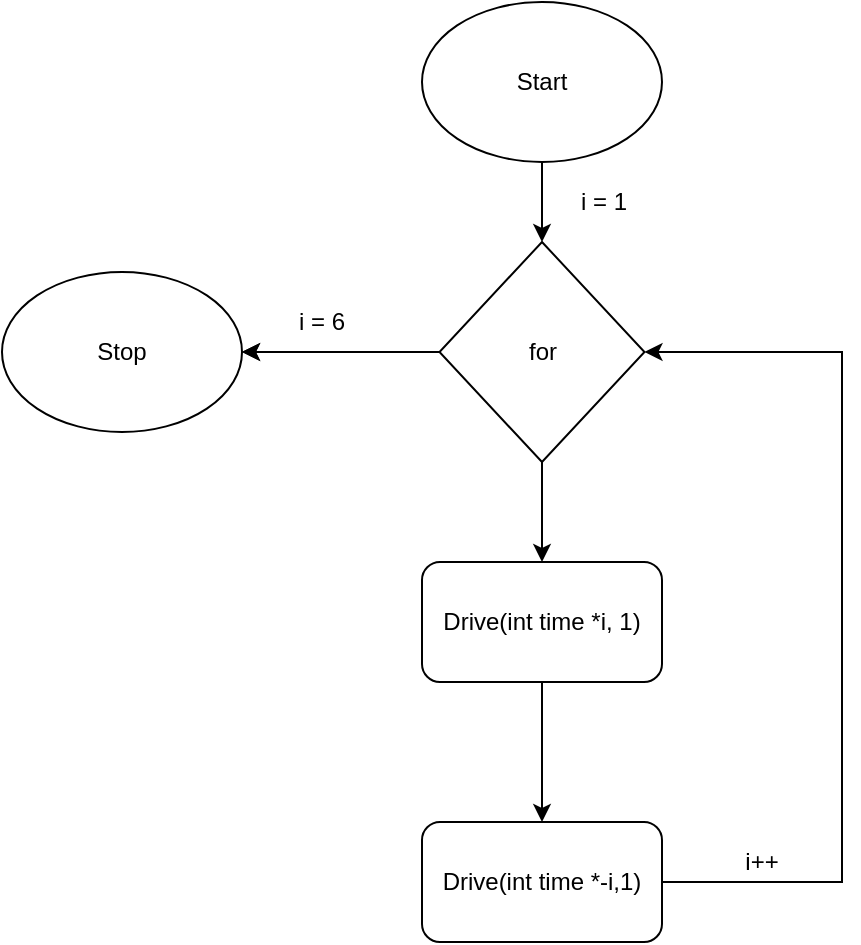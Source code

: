 <mxfile version="14.1.9" type="device"><diagram id="Vbs-zz0Tef5QMptSHgTQ" name="Page-1"><mxGraphModel dx="782" dy="507" grid="1" gridSize="10" guides="1" tooltips="1" connect="1" arrows="1" fold="1" page="1" pageScale="1" pageWidth="827" pageHeight="1169" math="0" shadow="0"><root><mxCell id="0"/><mxCell id="1" parent="0"/><mxCell id="bWTicqo7-xF7WSiGNyoW-12" style="edgeStyle=orthogonalEdgeStyle;rounded=0;orthogonalLoop=1;jettySize=auto;html=1;exitX=0.5;exitY=1;exitDx=0;exitDy=0;entryX=0.5;entryY=0;entryDx=0;entryDy=0;" edge="1" parent="1" source="bWTicqo7-xF7WSiGNyoW-1" target="bWTicqo7-xF7WSiGNyoW-11"><mxGeometry relative="1" as="geometry"/></mxCell><mxCell id="bWTicqo7-xF7WSiGNyoW-1" value="Start" style="ellipse;whiteSpace=wrap;html=1;" vertex="1" parent="1"><mxGeometry x="330" y="10" width="120" height="80" as="geometry"/></mxCell><mxCell id="bWTicqo7-xF7WSiGNyoW-2" value="Stop" style="ellipse;whiteSpace=wrap;html=1;" vertex="1" parent="1"><mxGeometry x="120" y="145" width="120" height="80" as="geometry"/></mxCell><mxCell id="bWTicqo7-xF7WSiGNyoW-10" value="" style="edgeStyle=orthogonalEdgeStyle;rounded=0;orthogonalLoop=1;jettySize=auto;html=1;" edge="1" parent="1" source="bWTicqo7-xF7WSiGNyoW-5" target="bWTicqo7-xF7WSiGNyoW-7"><mxGeometry relative="1" as="geometry"/></mxCell><mxCell id="bWTicqo7-xF7WSiGNyoW-5" value="Drive(int time *i, 1)" style="rounded=1;whiteSpace=wrap;html=1;" vertex="1" parent="1"><mxGeometry x="330" y="290" width="120" height="60" as="geometry"/></mxCell><mxCell id="bWTicqo7-xF7WSiGNyoW-14" style="edgeStyle=orthogonalEdgeStyle;rounded=0;orthogonalLoop=1;jettySize=auto;html=1;exitX=1;exitY=0.5;exitDx=0;exitDy=0;entryX=1;entryY=0.5;entryDx=0;entryDy=0;" edge="1" parent="1" source="bWTicqo7-xF7WSiGNyoW-7" target="bWTicqo7-xF7WSiGNyoW-11"><mxGeometry relative="1" as="geometry"><Array as="points"><mxPoint x="540" y="450"/><mxPoint x="540" y="185"/></Array></mxGeometry></mxCell><mxCell id="bWTicqo7-xF7WSiGNyoW-7" value="Drive(int time *-i,1)" style="rounded=1;whiteSpace=wrap;html=1;" vertex="1" parent="1"><mxGeometry x="330" y="420" width="120" height="60" as="geometry"/></mxCell><mxCell id="bWTicqo7-xF7WSiGNyoW-13" style="edgeStyle=orthogonalEdgeStyle;rounded=0;orthogonalLoop=1;jettySize=auto;html=1;exitX=0.5;exitY=1;exitDx=0;exitDy=0;entryX=0.5;entryY=0;entryDx=0;entryDy=0;" edge="1" parent="1" source="bWTicqo7-xF7WSiGNyoW-11" target="bWTicqo7-xF7WSiGNyoW-5"><mxGeometry relative="1" as="geometry"/></mxCell><mxCell id="bWTicqo7-xF7WSiGNyoW-16" style="edgeStyle=orthogonalEdgeStyle;rounded=0;orthogonalLoop=1;jettySize=auto;html=1;exitX=0;exitY=0.5;exitDx=0;exitDy=0;entryX=1;entryY=0.5;entryDx=0;entryDy=0;" edge="1" parent="1" source="bWTicqo7-xF7WSiGNyoW-11" target="bWTicqo7-xF7WSiGNyoW-2"><mxGeometry relative="1" as="geometry"/></mxCell><mxCell id="bWTicqo7-xF7WSiGNyoW-18" value="" style="edgeStyle=orthogonalEdgeStyle;rounded=0;orthogonalLoop=1;jettySize=auto;html=1;" edge="1" parent="1" source="bWTicqo7-xF7WSiGNyoW-11" target="bWTicqo7-xF7WSiGNyoW-2"><mxGeometry relative="1" as="geometry"/></mxCell><mxCell id="bWTicqo7-xF7WSiGNyoW-11" value="for" style="rhombus;whiteSpace=wrap;html=1;" vertex="1" parent="1"><mxGeometry x="338.75" y="130" width="102.5" height="110" as="geometry"/></mxCell><mxCell id="bWTicqo7-xF7WSiGNyoW-15" value="i++" style="text;html=1;strokeColor=none;fillColor=none;align=center;verticalAlign=middle;whiteSpace=wrap;rounded=0;" vertex="1" parent="1"><mxGeometry x="480" y="430" width="40" height="20" as="geometry"/></mxCell><mxCell id="bWTicqo7-xF7WSiGNyoW-17" value="i = 1" style="text;html=1;strokeColor=none;fillColor=none;align=center;verticalAlign=middle;whiteSpace=wrap;rounded=0;" vertex="1" parent="1"><mxGeometry x="401" y="100" width="40" height="20" as="geometry"/></mxCell><mxCell id="bWTicqo7-xF7WSiGNyoW-20" value="i = 6" style="text;html=1;strokeColor=none;fillColor=none;align=center;verticalAlign=middle;whiteSpace=wrap;rounded=0;" vertex="1" parent="1"><mxGeometry x="260" y="160" width="40" height="20" as="geometry"/></mxCell></root></mxGraphModel></diagram></mxfile>